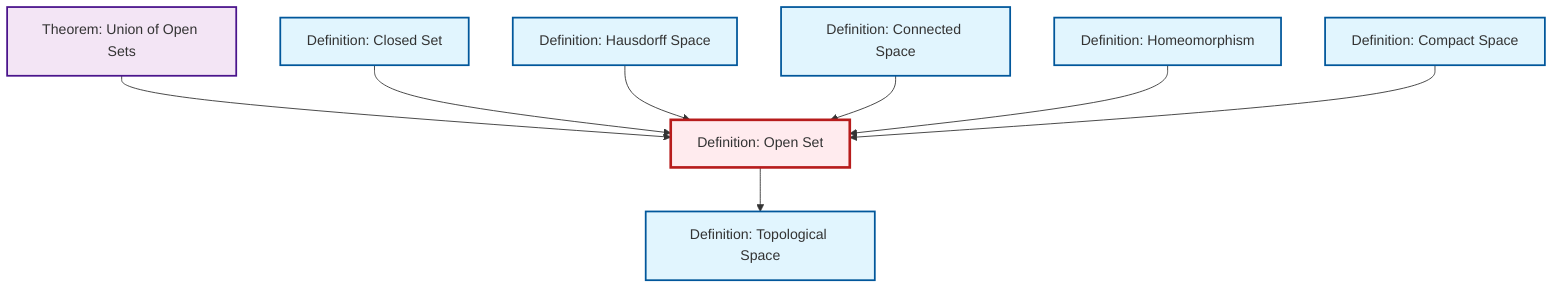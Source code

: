 graph TD
    classDef definition fill:#e1f5fe,stroke:#01579b,stroke-width:2px
    classDef theorem fill:#f3e5f5,stroke:#4a148c,stroke-width:2px
    classDef axiom fill:#fff3e0,stroke:#e65100,stroke-width:2px
    classDef example fill:#e8f5e9,stroke:#1b5e20,stroke-width:2px
    classDef current fill:#ffebee,stroke:#b71c1c,stroke-width:3px
    def-homeomorphism["Definition: Homeomorphism"]:::definition
    def-open-set["Definition: Open Set"]:::definition
    def-closed-set["Definition: Closed Set"]:::definition
    thm-union-open-sets["Theorem: Union of Open Sets"]:::theorem
    def-compact["Definition: Compact Space"]:::definition
    def-hausdorff["Definition: Hausdorff Space"]:::definition
    def-connected["Definition: Connected Space"]:::definition
    def-topological-space["Definition: Topological Space"]:::definition
    thm-union-open-sets --> def-open-set
    def-closed-set --> def-open-set
    def-hausdorff --> def-open-set
    def-open-set --> def-topological-space
    def-connected --> def-open-set
    def-homeomorphism --> def-open-set
    def-compact --> def-open-set
    class def-open-set current